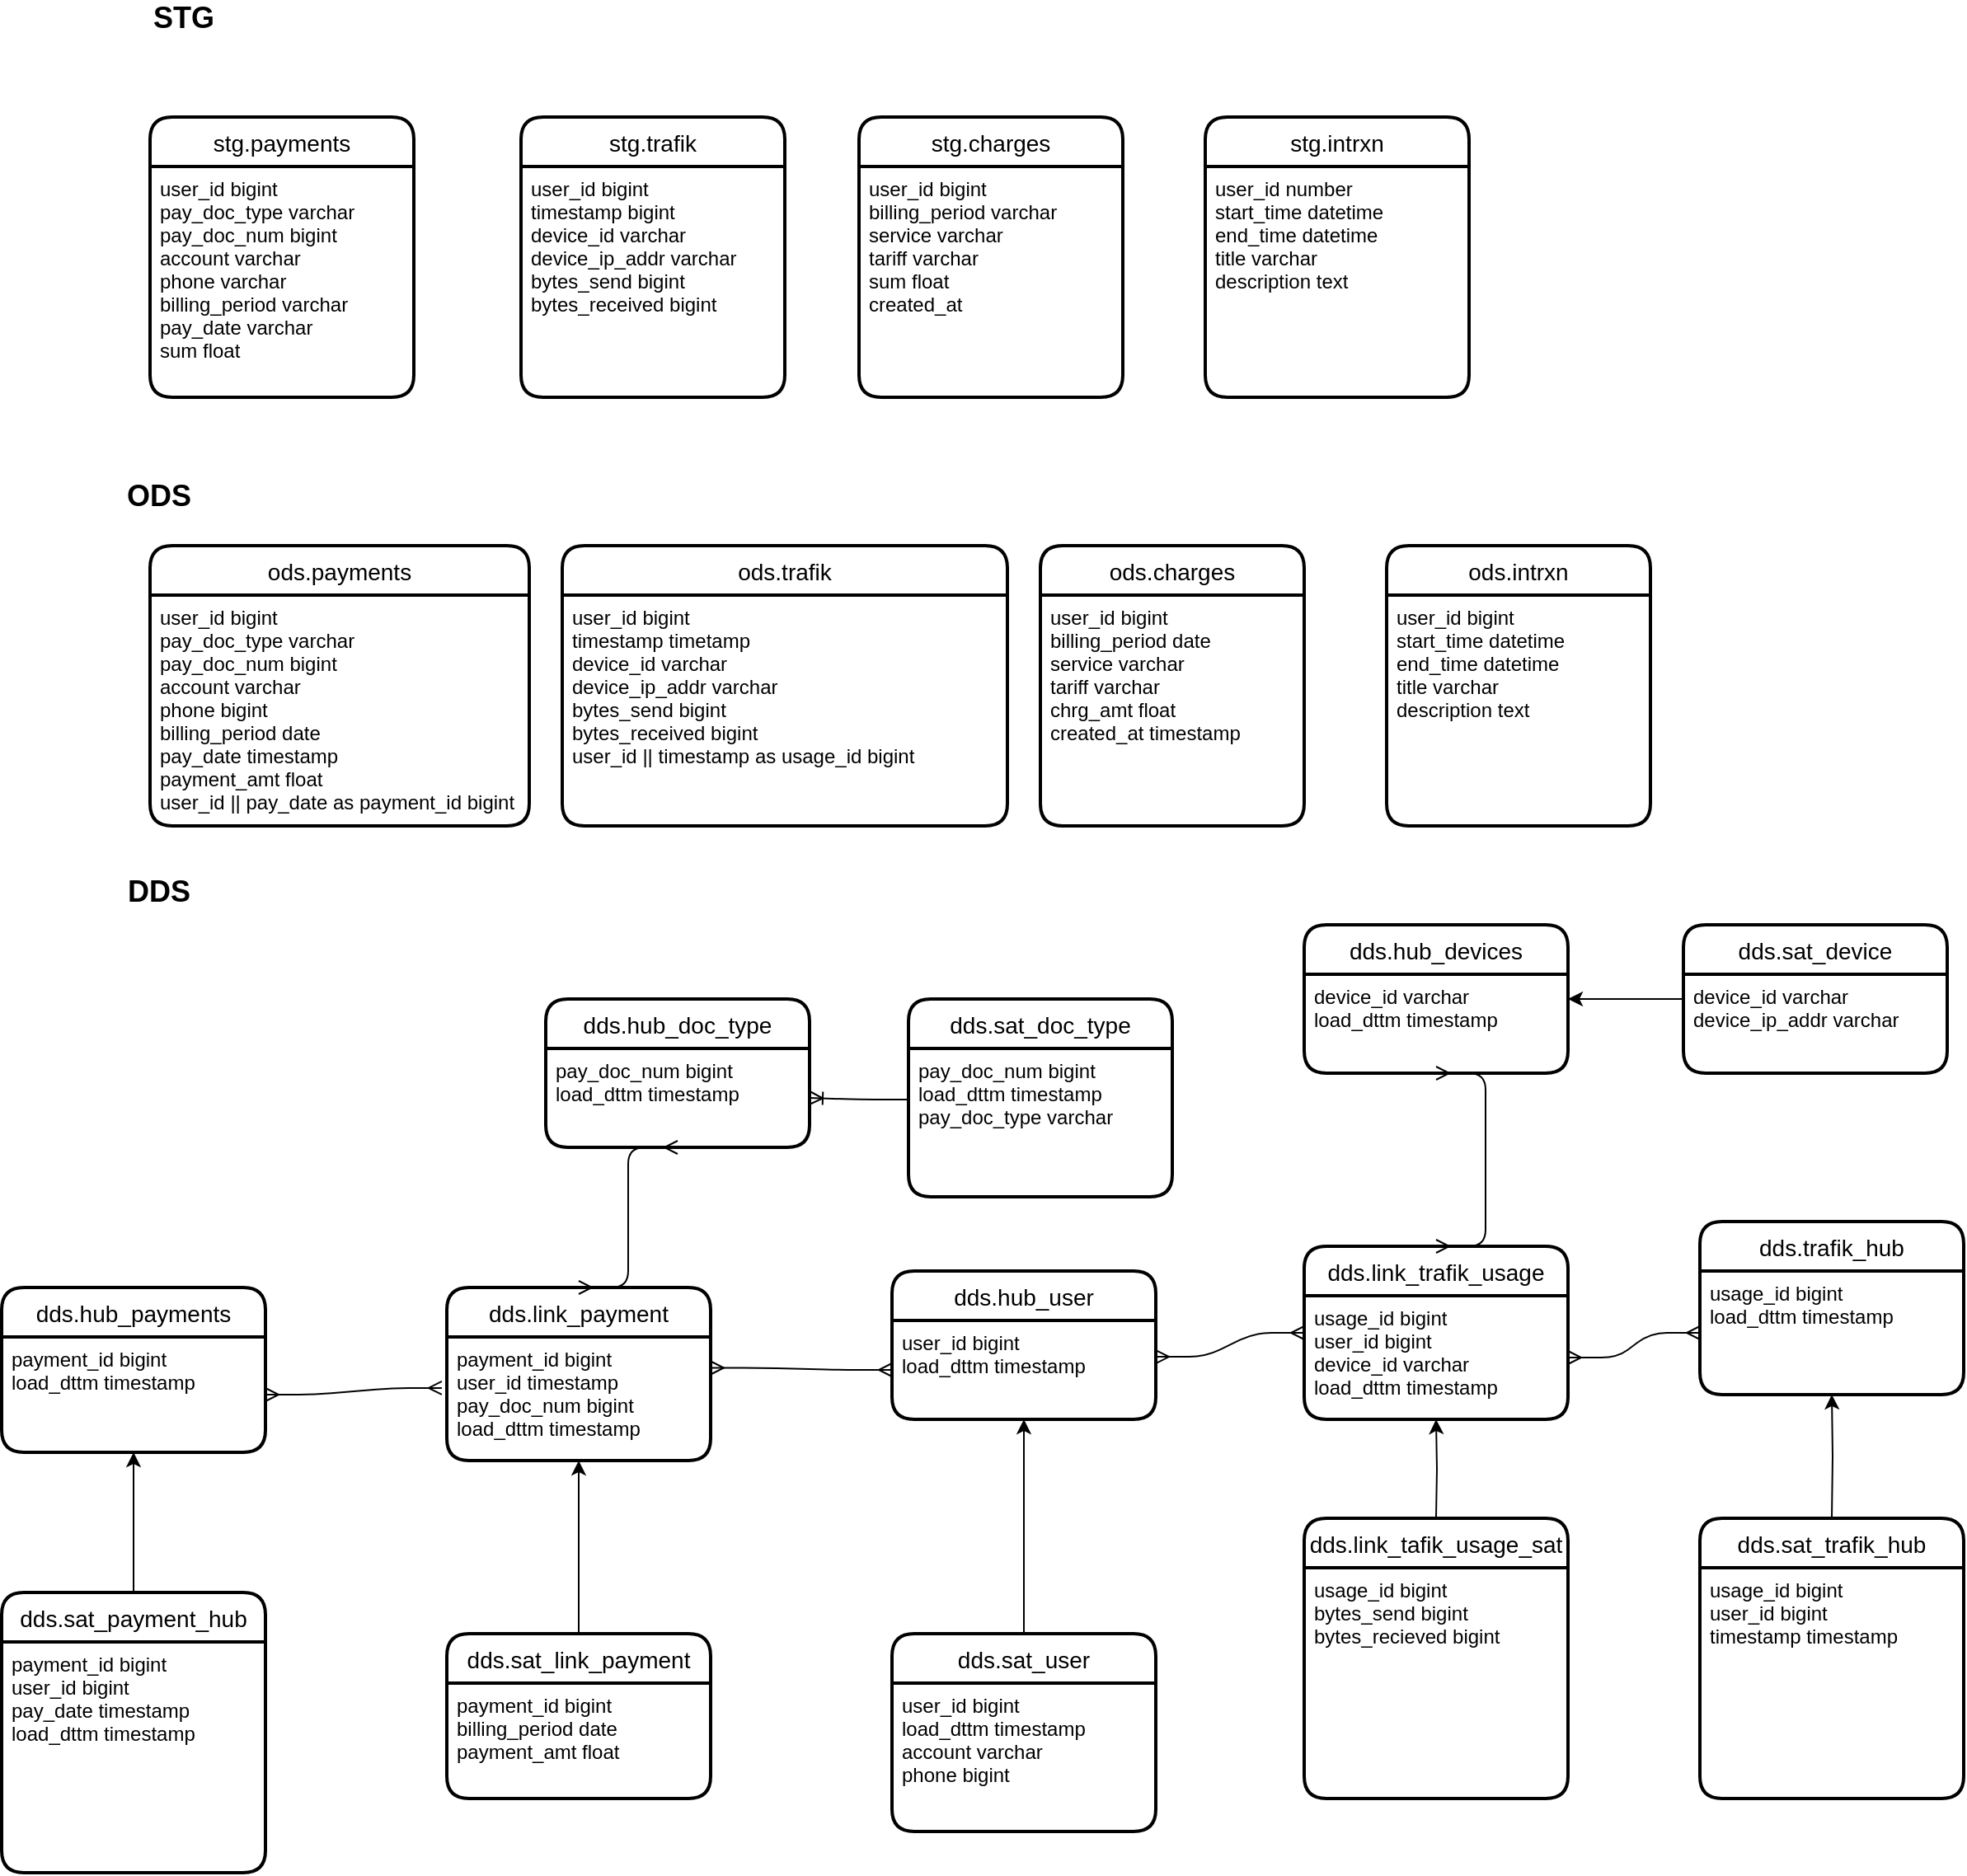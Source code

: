 <mxfile version="14.3.2" type="github">
  <diagram id="R2lEEEUBdFMjLlhIrx00" name="Page-1">
    <mxGraphModel dx="2232" dy="1864" grid="1" gridSize="10" guides="1" tooltips="1" connect="1" arrows="1" fold="1" page="1" pageScale="1" pageWidth="850" pageHeight="1100" math="0" shadow="0" extFonts="Permanent Marker^https://fonts.googleapis.com/css?family=Permanent+Marker">
      <root>
        <mxCell id="0" />
        <mxCell id="1" parent="0" />
        <mxCell id="7S4udObnOnSQ2FF6pkTF-1" value="stg.payments" style="swimlane;childLayout=stackLayout;horizontal=1;startSize=30;horizontalStack=0;rounded=1;fontSize=14;fontStyle=0;strokeWidth=2;resizeParent=0;resizeLast=1;shadow=0;dashed=0;align=center;" parent="1" vertex="1">
          <mxGeometry x="40" y="-120" width="160" height="170" as="geometry" />
        </mxCell>
        <mxCell id="7S4udObnOnSQ2FF6pkTF-2" value="user_id bigint&#xa;pay_doc_type varchar&#xa;pay_doc_num bigint&#xa;account varchar&#xa;phone varchar&#xa;billing_period varchar&#xa;pay_date varchar&#xa;sum float&#xa;&#xa;" style="align=left;strokeColor=none;fillColor=none;spacingLeft=4;fontSize=12;verticalAlign=top;resizable=0;rotatable=0;part=1;" parent="7S4udObnOnSQ2FF6pkTF-1" vertex="1">
          <mxGeometry y="30" width="160" height="140" as="geometry" />
        </mxCell>
        <mxCell id="7S4udObnOnSQ2FF6pkTF-4" value="stg.charges" style="swimlane;childLayout=stackLayout;horizontal=1;startSize=30;horizontalStack=0;rounded=1;fontSize=14;fontStyle=0;strokeWidth=2;resizeParent=0;resizeLast=1;shadow=0;dashed=0;align=center;" parent="1" vertex="1">
          <mxGeometry x="470" y="-120" width="160" height="170" as="geometry" />
        </mxCell>
        <mxCell id="7S4udObnOnSQ2FF6pkTF-5" value="user_id bigint&#xa;billing_period varchar&#xa;service varchar&#xa;tariff varchar&#xa;sum float&#xa;created_at" style="align=left;strokeColor=none;fillColor=none;spacingLeft=4;fontSize=12;verticalAlign=top;resizable=0;rotatable=0;part=1;" parent="7S4udObnOnSQ2FF6pkTF-4" vertex="1">
          <mxGeometry y="30" width="160" height="140" as="geometry" />
        </mxCell>
        <mxCell id="7S4udObnOnSQ2FF6pkTF-6" value="stg.trafik" style="swimlane;childLayout=stackLayout;horizontal=1;startSize=30;horizontalStack=0;rounded=1;fontSize=14;fontStyle=0;strokeWidth=2;resizeParent=0;resizeLast=1;shadow=0;dashed=0;align=center;" parent="1" vertex="1">
          <mxGeometry x="265" y="-120" width="160" height="170" as="geometry" />
        </mxCell>
        <mxCell id="7S4udObnOnSQ2FF6pkTF-7" value="user_id bigint&#xa;timestamp bigint&#xa;device_id varchar&#xa;device_ip_addr varchar&#xa;bytes_send bigint&#xa;bytes_received bigint&#xa;" style="align=left;strokeColor=none;fillColor=none;spacingLeft=4;fontSize=12;verticalAlign=top;resizable=0;rotatable=0;part=1;" parent="7S4udObnOnSQ2FF6pkTF-6" vertex="1">
          <mxGeometry y="30" width="160" height="140" as="geometry" />
        </mxCell>
        <mxCell id="7S4udObnOnSQ2FF6pkTF-10" value="stg.intrxn" style="swimlane;childLayout=stackLayout;horizontal=1;startSize=30;horizontalStack=0;rounded=1;fontSize=14;fontStyle=0;strokeWidth=2;resizeParent=0;resizeLast=1;shadow=0;dashed=0;align=center;" parent="1" vertex="1">
          <mxGeometry x="680" y="-120" width="160" height="170" as="geometry" />
        </mxCell>
        <mxCell id="7S4udObnOnSQ2FF6pkTF-11" value="user_id number&#xa;start_time datetime&#xa;end_time datetime&#xa;title varchar&#xa;description text" style="align=left;strokeColor=none;fillColor=none;spacingLeft=4;fontSize=12;verticalAlign=top;resizable=0;rotatable=0;part=1;" parent="7S4udObnOnSQ2FF6pkTF-10" vertex="1">
          <mxGeometry y="30" width="160" height="140" as="geometry" />
        </mxCell>
        <mxCell id="7S4udObnOnSQ2FF6pkTF-15" value="&lt;font style=&quot;font-size: 18px&quot;&gt;&lt;b&gt;STG&lt;/b&gt;&lt;/font&gt;" style="text;html=1;align=center;verticalAlign=middle;resizable=0;points=[];autosize=1;" parent="1" vertex="1">
          <mxGeometry x="35" y="-190" width="50" height="20" as="geometry" />
        </mxCell>
        <mxCell id="7S4udObnOnSQ2FF6pkTF-16" value="&lt;font style=&quot;font-size: 18px&quot;&gt;&lt;b&gt;ODS&lt;/b&gt;&lt;/font&gt;" style="text;html=1;align=center;verticalAlign=middle;resizable=0;points=[];autosize=1;" parent="1" vertex="1">
          <mxGeometry x="20" y="100" width="50" height="20" as="geometry" />
        </mxCell>
        <mxCell id="7S4udObnOnSQ2FF6pkTF-17" value="ods.payments" style="swimlane;childLayout=stackLayout;horizontal=1;startSize=30;horizontalStack=0;rounded=1;fontSize=14;fontStyle=0;strokeWidth=2;resizeParent=0;resizeLast=1;shadow=0;dashed=0;align=center;" parent="1" vertex="1">
          <mxGeometry x="40" y="140" width="230" height="170" as="geometry" />
        </mxCell>
        <mxCell id="7S4udObnOnSQ2FF6pkTF-18" value="user_id bigint&#xa;pay_doc_type varchar&#xa;pay_doc_num bigint&#xa;account varchar&#xa;phone bigint&#xa;billing_period date&#xa;pay_date timestamp&#xa;payment_amt float&#xa;user_id || pay_date as payment_id bigint&#xa;&#xa;" style="align=left;strokeColor=none;fillColor=none;spacingLeft=4;fontSize=12;verticalAlign=top;resizable=0;rotatable=0;part=1;" parent="7S4udObnOnSQ2FF6pkTF-17" vertex="1">
          <mxGeometry y="30" width="230" height="140" as="geometry" />
        </mxCell>
        <mxCell id="CGG7622qUOH1zf8zBnxl-1" value="ods.trafik" style="swimlane;childLayout=stackLayout;horizontal=1;startSize=30;horizontalStack=0;rounded=1;fontSize=14;fontStyle=0;strokeWidth=2;resizeParent=0;resizeLast=1;shadow=0;dashed=0;align=center;" vertex="1" parent="1">
          <mxGeometry x="290" y="140" width="270" height="170" as="geometry" />
        </mxCell>
        <mxCell id="CGG7622qUOH1zf8zBnxl-2" value="user_id bigint&#xa;timestamp timetamp&#xa;device_id varchar&#xa;device_ip_addr varchar&#xa;bytes_send bigint&#xa;bytes_received bigint&#xa;user_id || timestamp as usage_id bigint&#xa;" style="align=left;strokeColor=none;fillColor=none;spacingLeft=4;fontSize=12;verticalAlign=top;resizable=0;rotatable=0;part=1;" vertex="1" parent="CGG7622qUOH1zf8zBnxl-1">
          <mxGeometry y="30" width="270" height="140" as="geometry" />
        </mxCell>
        <mxCell id="CGG7622qUOH1zf8zBnxl-3" value="ods.charges" style="swimlane;childLayout=stackLayout;horizontal=1;startSize=30;horizontalStack=0;rounded=1;fontSize=14;fontStyle=0;strokeWidth=2;resizeParent=0;resizeLast=1;shadow=0;dashed=0;align=center;" vertex="1" parent="1">
          <mxGeometry x="580" y="140" width="160" height="170" as="geometry" />
        </mxCell>
        <mxCell id="CGG7622qUOH1zf8zBnxl-4" value="user_id bigint&#xa;billing_period date&#xa;service varchar&#xa;tariff varchar&#xa;chrg_amt float&#xa;created_at timestamp" style="align=left;strokeColor=none;fillColor=none;spacingLeft=4;fontSize=12;verticalAlign=top;resizable=0;rotatable=0;part=1;" vertex="1" parent="CGG7622qUOH1zf8zBnxl-3">
          <mxGeometry y="30" width="160" height="140" as="geometry" />
        </mxCell>
        <mxCell id="CGG7622qUOH1zf8zBnxl-5" value="ods.intrxn" style="swimlane;childLayout=stackLayout;horizontal=1;startSize=30;horizontalStack=0;rounded=1;fontSize=14;fontStyle=0;strokeWidth=2;resizeParent=0;resizeLast=1;shadow=0;dashed=0;align=center;" vertex="1" parent="1">
          <mxGeometry x="790" y="140" width="160" height="170" as="geometry" />
        </mxCell>
        <mxCell id="CGG7622qUOH1zf8zBnxl-6" value="user_id bigint&#xa;start_time datetime&#xa;end_time datetime&#xa;title varchar&#xa;description text" style="align=left;strokeColor=none;fillColor=none;spacingLeft=4;fontSize=12;verticalAlign=top;resizable=0;rotatable=0;part=1;" vertex="1" parent="CGG7622qUOH1zf8zBnxl-5">
          <mxGeometry y="30" width="160" height="140" as="geometry" />
        </mxCell>
        <mxCell id="CGG7622qUOH1zf8zBnxl-7" value="&lt;span style=&quot;font-size: 18px&quot;&gt;&lt;b&gt;DDS&lt;/b&gt;&lt;/span&gt;" style="text;html=1;align=center;verticalAlign=middle;resizable=0;points=[];autosize=1;" vertex="1" parent="1">
          <mxGeometry x="20" y="340" width="50" height="20" as="geometry" />
        </mxCell>
        <mxCell id="CGG7622qUOH1zf8zBnxl-8" value="dds.hub_payments" style="swimlane;childLayout=stackLayout;horizontal=1;startSize=30;horizontalStack=0;rounded=1;fontSize=14;fontStyle=0;strokeWidth=2;resizeParent=0;resizeLast=1;shadow=0;dashed=0;align=center;" vertex="1" parent="1">
          <mxGeometry x="-50" y="590" width="160" height="100" as="geometry" />
        </mxCell>
        <mxCell id="CGG7622qUOH1zf8zBnxl-9" value="payment_id bigint &#xa;load_dttm timestamp&#xa;" style="align=left;strokeColor=none;fillColor=none;spacingLeft=4;fontSize=12;verticalAlign=top;resizable=0;rotatable=0;part=1;" vertex="1" parent="CGG7622qUOH1zf8zBnxl-8">
          <mxGeometry y="30" width="160" height="70" as="geometry" />
        </mxCell>
        <mxCell id="CGG7622qUOH1zf8zBnxl-10" value="dds.hub_user" style="swimlane;childLayout=stackLayout;horizontal=1;startSize=30;horizontalStack=0;rounded=1;fontSize=14;fontStyle=0;strokeWidth=2;resizeParent=0;resizeLast=1;shadow=0;dashed=0;align=center;" vertex="1" parent="1">
          <mxGeometry x="490" y="580" width="160" height="90" as="geometry" />
        </mxCell>
        <mxCell id="CGG7622qUOH1zf8zBnxl-11" value="user_id bigint&#xa;load_dttm timestamp&#xa;" style="align=left;strokeColor=none;fillColor=none;spacingLeft=4;fontSize=12;verticalAlign=top;resizable=0;rotatable=0;part=1;" vertex="1" parent="CGG7622qUOH1zf8zBnxl-10">
          <mxGeometry y="30" width="160" height="60" as="geometry" />
        </mxCell>
        <mxCell id="CGG7622qUOH1zf8zBnxl-33" style="edgeStyle=orthogonalEdgeStyle;rounded=0;orthogonalLoop=1;jettySize=auto;html=1;entryX=0.5;entryY=1;entryDx=0;entryDy=0;" edge="1" parent="1" source="CGG7622qUOH1zf8zBnxl-12" target="CGG7622qUOH1zf8zBnxl-11">
          <mxGeometry relative="1" as="geometry" />
        </mxCell>
        <mxCell id="CGG7622qUOH1zf8zBnxl-12" value="dds.sat_user" style="swimlane;childLayout=stackLayout;horizontal=1;startSize=30;horizontalStack=0;rounded=1;fontSize=14;fontStyle=0;strokeWidth=2;resizeParent=0;resizeLast=1;shadow=0;dashed=0;align=center;" vertex="1" parent="1">
          <mxGeometry x="490" y="800" width="160" height="120" as="geometry" />
        </mxCell>
        <mxCell id="CGG7622qUOH1zf8zBnxl-13" value="user_id bigint&#xa;load_dttm timestamp&#xa;account varchar&#xa;phone bigint&#xa;&#xa;" style="align=left;strokeColor=none;fillColor=none;spacingLeft=4;fontSize=12;verticalAlign=top;resizable=0;rotatable=0;part=1;fontStyle=0" vertex="1" parent="CGG7622qUOH1zf8zBnxl-12">
          <mxGeometry y="30" width="160" height="90" as="geometry" />
        </mxCell>
        <mxCell id="CGG7622qUOH1zf8zBnxl-14" value="dds.hub_doc_type" style="swimlane;childLayout=stackLayout;horizontal=1;startSize=30;horizontalStack=0;rounded=1;fontSize=14;fontStyle=0;strokeWidth=2;resizeParent=0;resizeLast=1;shadow=0;dashed=0;align=center;" vertex="1" parent="1">
          <mxGeometry x="280" y="415" width="160" height="90" as="geometry" />
        </mxCell>
        <mxCell id="CGG7622qUOH1zf8zBnxl-15" value="pay_doc_num bigint&#xa;load_dttm timestamp" style="align=left;strokeColor=none;fillColor=none;spacingLeft=4;fontSize=12;verticalAlign=top;resizable=0;rotatable=0;part=1;" vertex="1" parent="CGG7622qUOH1zf8zBnxl-14">
          <mxGeometry y="30" width="160" height="60" as="geometry" />
        </mxCell>
        <mxCell id="CGG7622qUOH1zf8zBnxl-16" value="dds.sat_doc_type" style="swimlane;childLayout=stackLayout;horizontal=1;startSize=30;horizontalStack=0;rounded=1;fontSize=14;fontStyle=0;strokeWidth=2;resizeParent=0;resizeLast=1;shadow=0;dashed=0;align=center;" vertex="1" parent="1">
          <mxGeometry x="500" y="415" width="160" height="120" as="geometry" />
        </mxCell>
        <mxCell id="CGG7622qUOH1zf8zBnxl-17" value="pay_doc_num bigint&#xa;load_dttm timestamp &#xa;pay_doc_type varchar" style="align=left;strokeColor=none;fillColor=none;spacingLeft=4;fontSize=12;verticalAlign=top;resizable=0;rotatable=0;part=1;fontStyle=0" vertex="1" parent="CGG7622qUOH1zf8zBnxl-16">
          <mxGeometry y="30" width="160" height="90" as="geometry" />
        </mxCell>
        <mxCell id="CGG7622qUOH1zf8zBnxl-34" style="edgeStyle=orthogonalEdgeStyle;rounded=0;orthogonalLoop=1;jettySize=auto;html=1;exitX=0.5;exitY=0;exitDx=0;exitDy=0;entryX=0.5;entryY=1;entryDx=0;entryDy=0;" edge="1" parent="1" source="CGG7622qUOH1zf8zBnxl-18" target="CGG7622qUOH1zf8zBnxl-21">
          <mxGeometry relative="1" as="geometry" />
        </mxCell>
        <mxCell id="CGG7622qUOH1zf8zBnxl-18" value="dds.sat_link_payment" style="swimlane;childLayout=stackLayout;horizontal=1;startSize=30;horizontalStack=0;rounded=1;fontSize=14;fontStyle=0;strokeWidth=2;resizeParent=0;resizeLast=1;shadow=0;dashed=0;align=center;" vertex="1" parent="1">
          <mxGeometry x="220" y="800" width="160" height="100" as="geometry" />
        </mxCell>
        <mxCell id="CGG7622qUOH1zf8zBnxl-19" value="payment_id bigint &#xa;billing_period date&#xa;payment_amt float&#xa;&#xa;" style="align=left;strokeColor=none;fillColor=none;spacingLeft=4;fontSize=12;verticalAlign=top;resizable=0;rotatable=0;part=1;" vertex="1" parent="CGG7622qUOH1zf8zBnxl-18">
          <mxGeometry y="30" width="160" height="70" as="geometry" />
        </mxCell>
        <mxCell id="CGG7622qUOH1zf8zBnxl-20" value="dds.link_payment" style="swimlane;childLayout=stackLayout;horizontal=1;startSize=30;horizontalStack=0;rounded=1;fontSize=14;fontStyle=0;strokeWidth=2;resizeParent=0;resizeLast=1;shadow=0;dashed=0;align=center;" vertex="1" parent="1">
          <mxGeometry x="220" y="590" width="160" height="105" as="geometry" />
        </mxCell>
        <mxCell id="CGG7622qUOH1zf8zBnxl-21" value="payment_id bigint&#xa;user_id timestamp&#xa;pay_doc_num bigint&#xa;load_dttm timestamp&#xa;" style="align=left;strokeColor=none;fillColor=none;spacingLeft=4;fontSize=12;verticalAlign=top;resizable=0;rotatable=0;part=1;" vertex="1" parent="CGG7622qUOH1zf8zBnxl-20">
          <mxGeometry y="30" width="160" height="75" as="geometry" />
        </mxCell>
        <mxCell id="CGG7622qUOH1zf8zBnxl-27" value="" style="edgeStyle=entityRelationEdgeStyle;fontSize=12;html=1;endArrow=ERmany;startArrow=ERmany;entryX=0;entryY=0.5;entryDx=0;entryDy=0;exitX=1;exitY=0.25;exitDx=0;exitDy=0;" edge="1" parent="1" source="CGG7622qUOH1zf8zBnxl-21" target="CGG7622qUOH1zf8zBnxl-11">
          <mxGeometry width="100" height="100" relative="1" as="geometry">
            <mxPoint x="490" y="660" as="sourcePoint" />
            <mxPoint x="590" y="560" as="targetPoint" />
          </mxGeometry>
        </mxCell>
        <mxCell id="CGG7622qUOH1zf8zBnxl-30" value="" style="edgeStyle=entityRelationEdgeStyle;fontSize=12;html=1;endArrow=ERmany;startArrow=ERmany;entryX=0.5;entryY=1;entryDx=0;entryDy=0;exitX=0.5;exitY=0;exitDx=0;exitDy=0;" edge="1" parent="1" source="CGG7622qUOH1zf8zBnxl-20" target="CGG7622qUOH1zf8zBnxl-15">
          <mxGeometry width="100" height="100" relative="1" as="geometry">
            <mxPoint x="660" y="470" as="sourcePoint" />
            <mxPoint x="760" y="370" as="targetPoint" />
          </mxGeometry>
        </mxCell>
        <mxCell id="CGG7622qUOH1zf8zBnxl-32" value="" style="edgeStyle=entityRelationEdgeStyle;fontSize=12;html=1;endArrow=ERoneToMany;entryX=1;entryY=0.5;entryDx=0;entryDy=0;exitX=0;exitY=0.344;exitDx=0;exitDy=0;exitPerimeter=0;" edge="1" parent="1" source="CGG7622qUOH1zf8zBnxl-17" target="CGG7622qUOH1zf8zBnxl-15">
          <mxGeometry width="100" height="100" relative="1" as="geometry">
            <mxPoint x="950" y="550" as="sourcePoint" />
            <mxPoint x="1050" y="450" as="targetPoint" />
          </mxGeometry>
        </mxCell>
        <mxCell id="CGG7622qUOH1zf8zBnxl-38" value="" style="edgeStyle=entityRelationEdgeStyle;fontSize=12;html=1;endArrow=ERmany;startArrow=ERmany;entryX=-0.019;entryY=0.413;entryDx=0;entryDy=0;entryPerimeter=0;" edge="1" parent="1" source="CGG7622qUOH1zf8zBnxl-9" target="CGG7622qUOH1zf8zBnxl-21">
          <mxGeometry width="100" height="100" relative="1" as="geometry">
            <mxPoint x="195" y="575" as="sourcePoint" />
            <mxPoint x="210" y="500" as="targetPoint" />
          </mxGeometry>
        </mxCell>
        <mxCell id="CGG7622qUOH1zf8zBnxl-44" value="dds.link_trafik_usage" style="swimlane;childLayout=stackLayout;horizontal=1;startSize=30;horizontalStack=0;rounded=1;fontSize=14;fontStyle=0;strokeWidth=2;resizeParent=0;resizeLast=1;shadow=0;dashed=0;align=center;" vertex="1" parent="1">
          <mxGeometry x="740" y="565" width="160" height="105" as="geometry" />
        </mxCell>
        <mxCell id="CGG7622qUOH1zf8zBnxl-45" value="usage_id bigint&#xa;user_id bigint&#xa;device_id varchar&#xa;load_dttm timestamp" style="align=left;strokeColor=none;fillColor=none;spacingLeft=4;fontSize=12;verticalAlign=top;resizable=0;rotatable=0;part=1;" vertex="1" parent="CGG7622qUOH1zf8zBnxl-44">
          <mxGeometry y="30" width="160" height="75" as="geometry" />
        </mxCell>
        <mxCell id="CGG7622qUOH1zf8zBnxl-46" value="dds.trafik_hub" style="swimlane;childLayout=stackLayout;horizontal=1;startSize=30;horizontalStack=0;rounded=1;fontSize=14;fontStyle=0;strokeWidth=2;resizeParent=0;resizeLast=1;shadow=0;dashed=0;align=center;" vertex="1" parent="1">
          <mxGeometry x="980" y="550" width="160" height="105" as="geometry" />
        </mxCell>
        <mxCell id="CGG7622qUOH1zf8zBnxl-47" value="usage_id bigint&#xa;load_dttm timestamp" style="align=left;strokeColor=none;fillColor=none;spacingLeft=4;fontSize=12;verticalAlign=top;resizable=0;rotatable=0;part=1;" vertex="1" parent="CGG7622qUOH1zf8zBnxl-46">
          <mxGeometry y="30" width="160" height="75" as="geometry" />
        </mxCell>
        <mxCell id="CGG7622qUOH1zf8zBnxl-48" value="" style="edgeStyle=entityRelationEdgeStyle;fontSize=12;html=1;endArrow=ERmany;startArrow=ERmany;entryX=1;entryY=0.367;entryDx=0;entryDy=0;entryPerimeter=0;exitX=0;exitY=0.5;exitDx=0;exitDy=0;" edge="1" parent="1" source="CGG7622qUOH1zf8zBnxl-44" target="CGG7622qUOH1zf8zBnxl-11">
          <mxGeometry width="100" height="100" relative="1" as="geometry">
            <mxPoint x="860" y="770" as="sourcePoint" />
            <mxPoint x="960" y="670" as="targetPoint" />
          </mxGeometry>
        </mxCell>
        <mxCell id="CGG7622qUOH1zf8zBnxl-53" style="edgeStyle=orthogonalEdgeStyle;rounded=0;orthogonalLoop=1;jettySize=auto;html=1;entryX=0.5;entryY=1;entryDx=0;entryDy=0;" edge="1" parent="1" source="CGG7622qUOH1zf8zBnxl-50" target="CGG7622qUOH1zf8zBnxl-9">
          <mxGeometry relative="1" as="geometry" />
        </mxCell>
        <mxCell id="CGG7622qUOH1zf8zBnxl-50" value="dds.sat_payment_hub" style="swimlane;childLayout=stackLayout;horizontal=1;startSize=30;horizontalStack=0;rounded=1;fontSize=14;fontStyle=0;strokeWidth=2;resizeParent=0;resizeLast=1;shadow=0;dashed=0;align=center;" vertex="1" parent="1">
          <mxGeometry x="-50" y="775" width="160" height="170" as="geometry" />
        </mxCell>
        <mxCell id="CGG7622qUOH1zf8zBnxl-51" value="payment_id bigint &#xa;user_id bigint&#xa;pay_date timestamp&#xa;load_dttm timestamp" style="align=left;strokeColor=none;fillColor=none;spacingLeft=4;fontSize=12;verticalAlign=top;resizable=0;rotatable=0;part=1;" vertex="1" parent="CGG7622qUOH1zf8zBnxl-50">
          <mxGeometry y="30" width="160" height="140" as="geometry" />
        </mxCell>
        <mxCell id="CGG7622qUOH1zf8zBnxl-56" value="dds.sat_trafik_hub" style="swimlane;childLayout=stackLayout;horizontal=1;startSize=30;horizontalStack=0;rounded=1;fontSize=14;fontStyle=0;strokeWidth=2;resizeParent=0;resizeLast=1;shadow=0;dashed=0;align=center;" vertex="1" parent="1">
          <mxGeometry x="980" y="730" width="160" height="170" as="geometry" />
        </mxCell>
        <mxCell id="CGG7622qUOH1zf8zBnxl-57" value="usage_id bigint &#xa;user_id bigint&#xa;timestamp timestamp&#xa;" style="align=left;strokeColor=none;fillColor=none;spacingLeft=4;fontSize=12;verticalAlign=top;resizable=0;rotatable=0;part=1;" vertex="1" parent="CGG7622qUOH1zf8zBnxl-56">
          <mxGeometry y="30" width="160" height="140" as="geometry" />
        </mxCell>
        <mxCell id="CGG7622qUOH1zf8zBnxl-58" style="edgeStyle=orthogonalEdgeStyle;rounded=0;orthogonalLoop=1;jettySize=auto;html=1;entryX=0.5;entryY=1;entryDx=0;entryDy=0;" edge="1" parent="1" target="CGG7622qUOH1zf8zBnxl-47">
          <mxGeometry relative="1" as="geometry">
            <mxPoint x="1060" y="730" as="sourcePoint" />
          </mxGeometry>
        </mxCell>
        <mxCell id="CGG7622qUOH1zf8zBnxl-59" value="" style="edgeStyle=entityRelationEdgeStyle;fontSize=12;html=1;endArrow=ERmany;startArrow=ERmany;entryX=1;entryY=0.5;entryDx=0;entryDy=0;exitX=0;exitY=0.5;exitDx=0;exitDy=0;" edge="1" parent="1" source="CGG7622qUOH1zf8zBnxl-47" target="CGG7622qUOH1zf8zBnxl-45">
          <mxGeometry width="100" height="100" relative="1" as="geometry">
            <mxPoint x="820" y="830" as="sourcePoint" />
            <mxPoint x="920" y="730" as="targetPoint" />
          </mxGeometry>
        </mxCell>
        <mxCell id="CGG7622qUOH1zf8zBnxl-64" value="dds.link_tafik_usage_sat" style="swimlane;childLayout=stackLayout;horizontal=1;startSize=30;horizontalStack=0;rounded=1;fontSize=14;fontStyle=0;strokeWidth=2;resizeParent=0;resizeLast=1;shadow=0;dashed=0;align=center;" vertex="1" parent="1">
          <mxGeometry x="740" y="730" width="160" height="170" as="geometry" />
        </mxCell>
        <mxCell id="CGG7622qUOH1zf8zBnxl-65" value="usage_id bigint &#xa;bytes_send bigint&#xa;bytes_recieved bigint&#xa;" style="align=left;strokeColor=none;fillColor=none;spacingLeft=4;fontSize=12;verticalAlign=top;resizable=0;rotatable=0;part=1;" vertex="1" parent="CGG7622qUOH1zf8zBnxl-64">
          <mxGeometry y="30" width="160" height="140" as="geometry" />
        </mxCell>
        <mxCell id="CGG7622qUOH1zf8zBnxl-68" style="edgeStyle=orthogonalEdgeStyle;rounded=0;orthogonalLoop=1;jettySize=auto;html=1;entryX=0.5;entryY=1;entryDx=0;entryDy=0;" edge="1" parent="1" target="CGG7622qUOH1zf8zBnxl-45">
          <mxGeometry relative="1" as="geometry">
            <mxPoint x="820" y="730" as="sourcePoint" />
          </mxGeometry>
        </mxCell>
        <mxCell id="CGG7622qUOH1zf8zBnxl-70" value="dds.hub_devices" style="swimlane;childLayout=stackLayout;horizontal=1;startSize=30;horizontalStack=0;rounded=1;fontSize=14;fontStyle=0;strokeWidth=2;resizeParent=0;resizeLast=1;shadow=0;dashed=0;align=center;" vertex="1" parent="1">
          <mxGeometry x="740" y="370" width="160" height="90" as="geometry" />
        </mxCell>
        <mxCell id="CGG7622qUOH1zf8zBnxl-71" value="device_id varchar&#xa;load_dttm timestamp" style="align=left;strokeColor=none;fillColor=none;spacingLeft=4;fontSize=12;verticalAlign=top;resizable=0;rotatable=0;part=1;" vertex="1" parent="CGG7622qUOH1zf8zBnxl-70">
          <mxGeometry y="30" width="160" height="60" as="geometry" />
        </mxCell>
        <mxCell id="CGG7622qUOH1zf8zBnxl-74" style="edgeStyle=orthogonalEdgeStyle;rounded=0;orthogonalLoop=1;jettySize=auto;html=1;entryX=1;entryY=0.25;entryDx=0;entryDy=0;" edge="1" parent="1" source="CGG7622qUOH1zf8zBnxl-72" target="CGG7622qUOH1zf8zBnxl-71">
          <mxGeometry relative="1" as="geometry" />
        </mxCell>
        <mxCell id="CGG7622qUOH1zf8zBnxl-72" value="dds.sat_device" style="swimlane;childLayout=stackLayout;horizontal=1;startSize=30;horizontalStack=0;rounded=1;fontSize=14;fontStyle=0;strokeWidth=2;resizeParent=0;resizeLast=1;shadow=0;dashed=0;align=center;" vertex="1" parent="1">
          <mxGeometry x="970" y="370" width="160" height="90" as="geometry" />
        </mxCell>
        <mxCell id="CGG7622qUOH1zf8zBnxl-73" value="device_id varchar&#xa;device_ip_addr varchar" style="align=left;strokeColor=none;fillColor=none;spacingLeft=4;fontSize=12;verticalAlign=top;resizable=0;rotatable=0;part=1;" vertex="1" parent="CGG7622qUOH1zf8zBnxl-72">
          <mxGeometry y="30" width="160" height="60" as="geometry" />
        </mxCell>
        <mxCell id="CGG7622qUOH1zf8zBnxl-75" value="" style="edgeStyle=entityRelationEdgeStyle;fontSize=12;html=1;endArrow=ERmany;startArrow=ERmany;entryX=0.5;entryY=1;entryDx=0;entryDy=0;exitX=0.5;exitY=0;exitDx=0;exitDy=0;" edge="1" parent="1" source="CGG7622qUOH1zf8zBnxl-44" target="CGG7622qUOH1zf8zBnxl-71">
          <mxGeometry width="100" height="100" relative="1" as="geometry">
            <mxPoint x="700" y="1030" as="sourcePoint" />
            <mxPoint x="800" y="930" as="targetPoint" />
          </mxGeometry>
        </mxCell>
      </root>
    </mxGraphModel>
  </diagram>
</mxfile>
